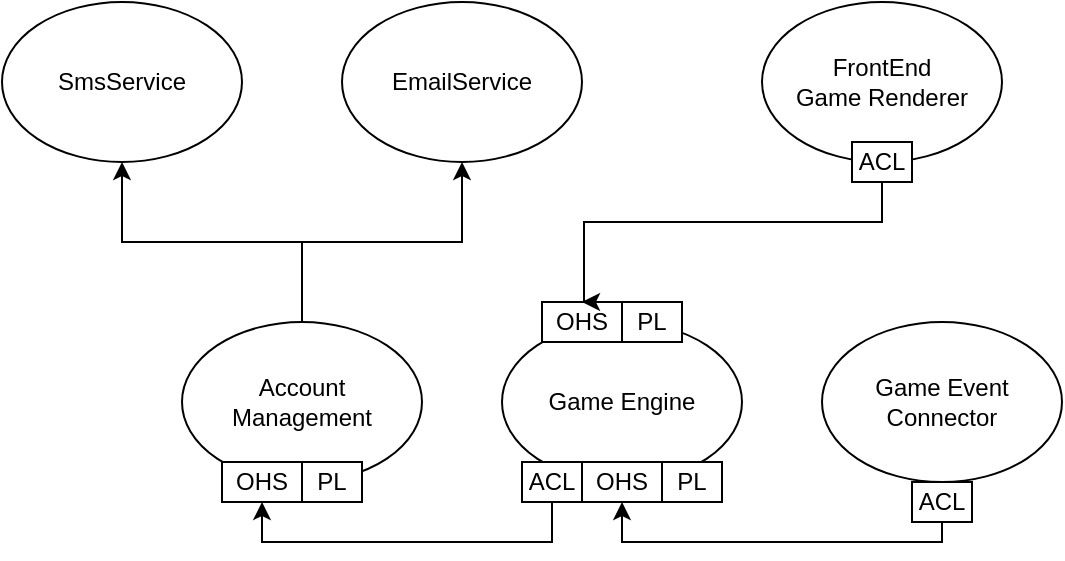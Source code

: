 <mxfile version="24.7.17" pages="4">
  <diagram name="DDD-overview-bounded-contexts" id="goUiMdPC7PHkKRRTVRgu">
    <mxGraphModel dx="1434" dy="833" grid="1" gridSize="10" guides="1" tooltips="1" connect="1" arrows="1" fold="1" page="1" pageScale="1" pageWidth="827" pageHeight="1169" math="0" shadow="0">
      <root>
        <mxCell id="0" />
        <mxCell id="1" parent="0" />
        <mxCell id="7U_Aoutsx3ljGLBanGA5-4" style="edgeStyle=orthogonalEdgeStyle;rounded=0;orthogonalLoop=1;jettySize=auto;html=1;entryX=0.5;entryY=1;entryDx=0;entryDy=0;" parent="1" source="7U_Aoutsx3ljGLBanGA5-1" target="7U_Aoutsx3ljGLBanGA5-2" edge="1">
          <mxGeometry relative="1" as="geometry" />
        </mxCell>
        <mxCell id="7U_Aoutsx3ljGLBanGA5-5" style="edgeStyle=orthogonalEdgeStyle;rounded=0;orthogonalLoop=1;jettySize=auto;html=1;entryX=0.5;entryY=1;entryDx=0;entryDy=0;" parent="1" source="7U_Aoutsx3ljGLBanGA5-1" target="7U_Aoutsx3ljGLBanGA5-3" edge="1">
          <mxGeometry relative="1" as="geometry" />
        </mxCell>
        <mxCell id="7U_Aoutsx3ljGLBanGA5-1" value="Account&lt;br&gt;Management" style="ellipse;whiteSpace=wrap;html=1;" parent="1" vertex="1">
          <mxGeometry x="130" y="200" width="120" height="80" as="geometry" />
        </mxCell>
        <mxCell id="7U_Aoutsx3ljGLBanGA5-2" value="SmsService" style="ellipse;whiteSpace=wrap;html=1;" parent="1" vertex="1">
          <mxGeometry x="40" y="40" width="120" height="80" as="geometry" />
        </mxCell>
        <mxCell id="7U_Aoutsx3ljGLBanGA5-3" value="EmailService" style="ellipse;whiteSpace=wrap;html=1;" parent="1" vertex="1">
          <mxGeometry x="210" y="40" width="120" height="80" as="geometry" />
        </mxCell>
        <mxCell id="glbrfT2-4vd4sSGg6LkB-1" style="edgeStyle=orthogonalEdgeStyle;rounded=0;orthogonalLoop=1;jettySize=auto;html=1;entryX=0.5;entryY=1;entryDx=0;entryDy=0;exitX=0.5;exitY=1;exitDx=0;exitDy=0;" parent="1" source="glbrfT2-4vd4sSGg6LkB-2" target="glbrfT2-4vd4sSGg6LkB-10" edge="1">
          <mxGeometry relative="1" as="geometry">
            <mxPoint x="307.5" y="360" as="sourcePoint" />
            <mxPoint x="160" y="430" as="targetPoint" />
            <Array as="points">
              <mxPoint x="315" y="310" />
              <mxPoint x="170" y="310" />
            </Array>
          </mxGeometry>
        </mxCell>
        <mxCell id="rLzlEVhBtsfD8gslgZC5-1" value="Game Engine" style="ellipse;whiteSpace=wrap;html=1;" parent="1" vertex="1">
          <mxGeometry x="290" y="200" width="120" height="80" as="geometry" />
        </mxCell>
        <mxCell id="rLzlEVhBtsfD8gslgZC5-2" value="Game Event&lt;br&gt;Connector" style="ellipse;whiteSpace=wrap;html=1;" parent="1" vertex="1">
          <mxGeometry x="450" y="200" width="120" height="80" as="geometry" />
        </mxCell>
        <mxCell id="glbrfT2-4vd4sSGg6LkB-2" value="ACL" style="rounded=0;whiteSpace=wrap;html=1;" parent="1" vertex="1">
          <mxGeometry x="300" y="270" width="30" height="20" as="geometry" />
        </mxCell>
        <mxCell id="glbrfT2-4vd4sSGg6LkB-4" value="ACL" style="rounded=0;whiteSpace=wrap;html=1;" parent="1" vertex="1">
          <mxGeometry x="495" y="280" width="30" height="20" as="geometry" />
        </mxCell>
        <mxCell id="glbrfT2-4vd4sSGg6LkB-5" style="edgeStyle=orthogonalEdgeStyle;rounded=0;orthogonalLoop=1;jettySize=auto;html=1;entryX=0.5;entryY=1;entryDx=0;entryDy=0;exitX=0.5;exitY=1;exitDx=0;exitDy=0;" parent="1" source="glbrfT2-4vd4sSGg6LkB-4" target="glbrfT2-4vd4sSGg6LkB-8" edge="1">
          <mxGeometry relative="1" as="geometry">
            <mxPoint x="475" y="290" as="sourcePoint" />
            <mxPoint x="380" y="280" as="targetPoint" />
            <Array as="points">
              <mxPoint x="510" y="310" />
              <mxPoint x="350" y="310" />
            </Array>
          </mxGeometry>
        </mxCell>
        <mxCell id="glbrfT2-4vd4sSGg6LkB-6" value="OHS" style="rounded=0;whiteSpace=wrap;html=1;" parent="1" vertex="1">
          <mxGeometry x="310" y="190" width="40" height="20" as="geometry" />
        </mxCell>
        <mxCell id="glbrfT2-4vd4sSGg6LkB-7" value="PL" style="rounded=0;whiteSpace=wrap;html=1;" parent="1" vertex="1">
          <mxGeometry x="350" y="190" width="30" height="20" as="geometry" />
        </mxCell>
        <mxCell id="glbrfT2-4vd4sSGg6LkB-8" value="OHS" style="rounded=0;whiteSpace=wrap;html=1;" parent="1" vertex="1">
          <mxGeometry x="330" y="270" width="40" height="20" as="geometry" />
        </mxCell>
        <mxCell id="glbrfT2-4vd4sSGg6LkB-9" value="PL" style="rounded=0;whiteSpace=wrap;html=1;" parent="1" vertex="1">
          <mxGeometry x="370" y="270" width="30" height="20" as="geometry" />
        </mxCell>
        <mxCell id="glbrfT2-4vd4sSGg6LkB-10" value="OHS" style="rounded=0;whiteSpace=wrap;html=1;" parent="1" vertex="1">
          <mxGeometry x="150" y="270" width="40" height="20" as="geometry" />
        </mxCell>
        <mxCell id="glbrfT2-4vd4sSGg6LkB-11" value="PL" style="rounded=0;whiteSpace=wrap;html=1;" parent="1" vertex="1">
          <mxGeometry x="190" y="270" width="30" height="20" as="geometry" />
        </mxCell>
        <mxCell id="glbrfT2-4vd4sSGg6LkB-12" value="FrontEnd&lt;br&gt;Game Renderer" style="ellipse;whiteSpace=wrap;html=1;" parent="1" vertex="1">
          <mxGeometry x="420" y="40" width="120" height="80" as="geometry" />
        </mxCell>
        <mxCell id="glbrfT2-4vd4sSGg6LkB-14" style="edgeStyle=orthogonalEdgeStyle;rounded=0;orthogonalLoop=1;jettySize=auto;html=1;exitX=0.5;exitY=1;exitDx=0;exitDy=0;entryX=0.5;entryY=0;entryDx=0;entryDy=0;" parent="1" source="glbrfT2-4vd4sSGg6LkB-13" target="glbrfT2-4vd4sSGg6LkB-6" edge="1">
          <mxGeometry relative="1" as="geometry">
            <mxPoint x="465" y="150" as="sourcePoint" />
            <mxPoint x="360" y="170" as="targetPoint" />
            <Array as="points">
              <mxPoint x="480" y="150" />
              <mxPoint x="331" y="150" />
            </Array>
          </mxGeometry>
        </mxCell>
        <mxCell id="glbrfT2-4vd4sSGg6LkB-13" value="ACL" style="rounded=0;whiteSpace=wrap;html=1;" parent="1" vertex="1">
          <mxGeometry x="465" y="110" width="30" height="20" as="geometry" />
        </mxCell>
      </root>
    </mxGraphModel>
  </diagram>
  <diagram id="xeXEV_60i3j0tIlb0DTC" name="Solution Neutral Design">
    <mxGraphModel dx="1434" dy="833" grid="1" gridSize="10" guides="1" tooltips="1" connect="1" arrows="1" fold="1" page="1" pageScale="1" pageWidth="827" pageHeight="1169" math="0" shadow="0">
      <root>
        <mxCell id="0" />
        <mxCell id="1" parent="0" />
        <mxCell id="JCZ9V0F-4k6K4nYqw1Rc-1" value="Playing&lt;div&gt;Game&lt;/div&gt;" style="ellipse;whiteSpace=wrap;html=1;" vertex="1" parent="1">
          <mxGeometry x="40" y="200" width="120" height="80" as="geometry" />
        </mxCell>
        <mxCell id="JCZ9V0F-4k6K4nYqw1Rc-2" value="User" style="rounded=0;whiteSpace=wrap;html=1;" vertex="1" parent="1">
          <mxGeometry x="40" y="40" width="120" height="60" as="geometry" />
        </mxCell>
        <mxCell id="JCZ9V0F-4k6K4nYqw1Rc-3" value="" style="shape=flexArrow;endArrow=classic;startArrow=classic;html=1;rounded=0;" edge="1" parent="1">
          <mxGeometry width="100" height="100" relative="1" as="geometry">
            <mxPoint x="99.5" y="190" as="sourcePoint" />
            <mxPoint x="99.5" y="120" as="targetPoint" />
          </mxGeometry>
        </mxCell>
        <mxCell id="JCZ9V0F-4k6K4nYqw1Rc-6" style="edgeStyle=orthogonalEdgeStyle;rounded=0;orthogonalLoop=1;jettySize=auto;html=1;entryX=1;entryY=0.5;entryDx=0;entryDy=0;endArrow=none;endFill=0;" edge="1" parent="1" source="JCZ9V0F-4k6K4nYqw1Rc-4" target="JCZ9V0F-4k6K4nYqw1Rc-1">
          <mxGeometry relative="1" as="geometry" />
        </mxCell>
        <mxCell id="JCZ9V0F-4k6K4nYqw1Rc-10" style="edgeStyle=orthogonalEdgeStyle;rounded=0;orthogonalLoop=1;jettySize=auto;html=1;entryX=0;entryY=0.5;entryDx=0;entryDy=0;endArrow=none;endFill=0;" edge="1" parent="1" source="JCZ9V0F-4k6K4nYqw1Rc-4" target="JCZ9V0F-4k6K4nYqw1Rc-9">
          <mxGeometry relative="1" as="geometry" />
        </mxCell>
        <mxCell id="JCZ9V0F-4k6K4nYqw1Rc-12" style="edgeStyle=orthogonalEdgeStyle;rounded=0;orthogonalLoop=1;jettySize=auto;html=1;entryX=0;entryY=0.5;entryDx=0;entryDy=0;endArrow=none;endFill=0;" edge="1" parent="1" source="JCZ9V0F-4k6K4nYqw1Rc-4" target="JCZ9V0F-4k6K4nYqw1Rc-11">
          <mxGeometry relative="1" as="geometry">
            <Array as="points">
              <mxPoint x="270" y="380" />
            </Array>
          </mxGeometry>
        </mxCell>
        <mxCell id="JCZ9V0F-4k6K4nYqw1Rc-4" value="" style="triangle;whiteSpace=wrap;html=1;direction=north;" vertex="1" parent="1">
          <mxGeometry x="250" y="220" width="40" height="40" as="geometry" />
        </mxCell>
        <mxCell id="JCZ9V0F-4k6K4nYqw1Rc-7" value="Human" style="rounded=0;whiteSpace=wrap;html=1;" vertex="1" parent="1">
          <mxGeometry x="380" y="40" width="120" height="60" as="geometry" />
        </mxCell>
        <mxCell id="JCZ9V0F-4k6K4nYqw1Rc-8" value="" style="shape=flexArrow;endArrow=classic;startArrow=classic;html=1;rounded=0;" edge="1" parent="1">
          <mxGeometry width="100" height="100" relative="1" as="geometry">
            <mxPoint x="439.5" y="190" as="sourcePoint" />
            <mxPoint x="439.5" y="120" as="targetPoint" />
          </mxGeometry>
        </mxCell>
        <mxCell id="JCZ9V0F-4k6K4nYqw1Rc-9" value="Playing cards" style="ellipse;whiteSpace=wrap;html=1;" vertex="1" parent="1">
          <mxGeometry x="380" y="200" width="120" height="80" as="geometry" />
        </mxCell>
        <mxCell id="JCZ9V0F-4k6K4nYqw1Rc-11" value="Playing computer game" style="ellipse;whiteSpace=wrap;html=1;" vertex="1" parent="1">
          <mxGeometry x="380" y="340" width="120" height="80" as="geometry" />
        </mxCell>
        <mxCell id="JCZ9V0F-4k6K4nYqw1Rc-13" value="Account&lt;div&gt;Holder&lt;/div&gt;" style="rounded=0;whiteSpace=wrap;html=1;" vertex="1" parent="1">
          <mxGeometry x="660" y="40" width="120" height="60" as="geometry" />
        </mxCell>
        <mxCell id="JCZ9V0F-4k6K4nYqw1Rc-15" style="edgeStyle=orthogonalEdgeStyle;rounded=0;orthogonalLoop=1;jettySize=auto;html=1;entryX=1;entryY=0.5;entryDx=0;entryDy=0;endArrow=none;endFill=0;" edge="1" parent="1" source="JCZ9V0F-4k6K4nYqw1Rc-14" target="JCZ9V0F-4k6K4nYqw1Rc-11">
          <mxGeometry relative="1" as="geometry" />
        </mxCell>
        <mxCell id="JCZ9V0F-4k6K4nYqw1Rc-18" style="edgeStyle=orthogonalEdgeStyle;rounded=0;orthogonalLoop=1;jettySize=auto;html=1;entryX=0;entryY=0.5;entryDx=0;entryDy=0;endArrow=none;endFill=0;" edge="1" parent="1" source="JCZ9V0F-4k6K4nYqw1Rc-14" target="JCZ9V0F-4k6K4nYqw1Rc-17">
          <mxGeometry relative="1" as="geometry" />
        </mxCell>
        <mxCell id="JCZ9V0F-4k6K4nYqw1Rc-21" style="edgeStyle=orthogonalEdgeStyle;rounded=0;orthogonalLoop=1;jettySize=auto;html=1;entryX=0;entryY=0.5;entryDx=0;entryDy=0;endArrow=none;endFill=0;" edge="1" parent="1" source="JCZ9V0F-4k6K4nYqw1Rc-14" target="JCZ9V0F-4k6K4nYqw1Rc-19">
          <mxGeometry relative="1" as="geometry">
            <Array as="points">
              <mxPoint x="580" y="520" />
            </Array>
          </mxGeometry>
        </mxCell>
        <mxCell id="JCZ9V0F-4k6K4nYqw1Rc-14" value="" style="triangle;whiteSpace=wrap;html=1;direction=north;" vertex="1" parent="1">
          <mxGeometry x="560" y="360" width="40" height="40" as="geometry" />
        </mxCell>
        <mxCell id="JCZ9V0F-4k6K4nYqw1Rc-16" value="" style="shape=flexArrow;endArrow=classic;startArrow=classic;html=1;rounded=0;" edge="1" parent="1">
          <mxGeometry width="100" height="100" relative="1" as="geometry">
            <mxPoint x="720" y="320" as="sourcePoint" />
            <mxPoint x="719.5" y="120" as="targetPoint" />
          </mxGeometry>
        </mxCell>
        <mxCell id="JCZ9V0F-4k6K4nYqw1Rc-17" value="Checking status&lt;div&gt;of player in game&lt;/div&gt;" style="ellipse;whiteSpace=wrap;html=1;" vertex="1" parent="1">
          <mxGeometry x="660" y="340" width="120" height="80" as="geometry" />
        </mxCell>
        <mxCell id="JCZ9V0F-4k6K4nYqw1Rc-19" value="interacting with&lt;div&gt;game interface&lt;/div&gt;&lt;div&gt;to change state&lt;/div&gt;" style="ellipse;whiteSpace=wrap;html=1;" vertex="1" parent="1">
          <mxGeometry x="660" y="480" width="120" height="80" as="geometry" />
        </mxCell>
        <mxCell id="LxkICMUODwGi4CqgxYuj-1" value="Playing&lt;div&gt;Game&lt;/div&gt;" style="ellipse;whiteSpace=wrap;html=1;" vertex="1" parent="1">
          <mxGeometry x="40" y="200" width="120" height="80" as="geometry" />
        </mxCell>
        <mxCell id="LxkICMUODwGi4CqgxYuj-2" value="User" style="rounded=0;whiteSpace=wrap;html=1;" vertex="1" parent="1">
          <mxGeometry x="40" y="40" width="120" height="60" as="geometry" />
        </mxCell>
        <mxCell id="LxkICMUODwGi4CqgxYuj-3" value="" style="shape=flexArrow;endArrow=classic;startArrow=classic;html=1;rounded=0;" edge="1" parent="1">
          <mxGeometry width="100" height="100" relative="1" as="geometry">
            <mxPoint x="99.5" y="190" as="sourcePoint" />
            <mxPoint x="99.5" y="120" as="targetPoint" />
          </mxGeometry>
        </mxCell>
        <mxCell id="LxkICMUODwGi4CqgxYuj-4" style="edgeStyle=orthogonalEdgeStyle;rounded=0;orthogonalLoop=1;jettySize=auto;html=1;entryX=1;entryY=0.5;entryDx=0;entryDy=0;endArrow=none;endFill=0;" edge="1" parent="1" source="LxkICMUODwGi4CqgxYuj-7" target="LxkICMUODwGi4CqgxYuj-1">
          <mxGeometry relative="1" as="geometry" />
        </mxCell>
        <mxCell id="LxkICMUODwGi4CqgxYuj-5" style="edgeStyle=orthogonalEdgeStyle;rounded=0;orthogonalLoop=1;jettySize=auto;html=1;entryX=0;entryY=0.5;entryDx=0;entryDy=0;endArrow=none;endFill=0;" edge="1" parent="1" source="LxkICMUODwGi4CqgxYuj-7" target="LxkICMUODwGi4CqgxYuj-10">
          <mxGeometry relative="1" as="geometry" />
        </mxCell>
        <mxCell id="LxkICMUODwGi4CqgxYuj-6" style="edgeStyle=orthogonalEdgeStyle;rounded=0;orthogonalLoop=1;jettySize=auto;html=1;entryX=0;entryY=0.5;entryDx=0;entryDy=0;endArrow=none;endFill=0;" edge="1" parent="1" source="LxkICMUODwGi4CqgxYuj-7" target="LxkICMUODwGi4CqgxYuj-11">
          <mxGeometry relative="1" as="geometry">
            <Array as="points">
              <mxPoint x="270" y="380" />
            </Array>
          </mxGeometry>
        </mxCell>
        <mxCell id="LxkICMUODwGi4CqgxYuj-7" value="" style="triangle;whiteSpace=wrap;html=1;direction=north;" vertex="1" parent="1">
          <mxGeometry x="250" y="220" width="40" height="40" as="geometry" />
        </mxCell>
        <mxCell id="LxkICMUODwGi4CqgxYuj-8" value="Human" style="rounded=0;whiteSpace=wrap;html=1;" vertex="1" parent="1">
          <mxGeometry x="380" y="40" width="120" height="60" as="geometry" />
        </mxCell>
        <mxCell id="LxkICMUODwGi4CqgxYuj-9" value="" style="shape=flexArrow;endArrow=classic;startArrow=classic;html=1;rounded=0;" edge="1" parent="1">
          <mxGeometry width="100" height="100" relative="1" as="geometry">
            <mxPoint x="439.5" y="190" as="sourcePoint" />
            <mxPoint x="439.5" y="120" as="targetPoint" />
          </mxGeometry>
        </mxCell>
        <mxCell id="LxkICMUODwGi4CqgxYuj-10" value="Playing cards" style="ellipse;whiteSpace=wrap;html=1;" vertex="1" parent="1">
          <mxGeometry x="380" y="200" width="120" height="80" as="geometry" />
        </mxCell>
        <mxCell id="LxkICMUODwGi4CqgxYuj-11" value="Playing computer game" style="ellipse;whiteSpace=wrap;html=1;" vertex="1" parent="1">
          <mxGeometry x="380" y="340" width="120" height="80" as="geometry" />
        </mxCell>
        <mxCell id="LxkICMUODwGi4CqgxYuj-12" value="Account&lt;div&gt;Holder&lt;/div&gt;" style="rounded=0;whiteSpace=wrap;html=1;" vertex="1" parent="1">
          <mxGeometry x="660" y="40" width="120" height="60" as="geometry" />
        </mxCell>
        <mxCell id="LxkICMUODwGi4CqgxYuj-13" style="edgeStyle=orthogonalEdgeStyle;rounded=0;orthogonalLoop=1;jettySize=auto;html=1;entryX=1;entryY=0.5;entryDx=0;entryDy=0;endArrow=none;endFill=0;" edge="1" parent="1" source="LxkICMUODwGi4CqgxYuj-16" target="LxkICMUODwGi4CqgxYuj-11">
          <mxGeometry relative="1" as="geometry" />
        </mxCell>
        <mxCell id="LxkICMUODwGi4CqgxYuj-14" style="edgeStyle=orthogonalEdgeStyle;rounded=0;orthogonalLoop=1;jettySize=auto;html=1;entryX=0;entryY=0.5;entryDx=0;entryDy=0;endArrow=none;endFill=0;" edge="1" parent="1" source="LxkICMUODwGi4CqgxYuj-16" target="LxkICMUODwGi4CqgxYuj-19">
          <mxGeometry relative="1" as="geometry" />
        </mxCell>
        <mxCell id="LxkICMUODwGi4CqgxYuj-15" style="edgeStyle=orthogonalEdgeStyle;rounded=0;orthogonalLoop=1;jettySize=auto;html=1;entryX=0;entryY=0.5;entryDx=0;entryDy=0;endArrow=none;endFill=0;" edge="1" parent="1" source="LxkICMUODwGi4CqgxYuj-16" target="LxkICMUODwGi4CqgxYuj-20">
          <mxGeometry relative="1" as="geometry">
            <Array as="points">
              <mxPoint x="580" y="520" />
            </Array>
          </mxGeometry>
        </mxCell>
        <mxCell id="LxkICMUODwGi4CqgxYuj-16" value="" style="triangle;whiteSpace=wrap;html=1;direction=north;" vertex="1" parent="1">
          <mxGeometry x="560" y="360" width="40" height="40" as="geometry" />
        </mxCell>
        <mxCell id="LxkICMUODwGi4CqgxYuj-17" value="" style="shape=flexArrow;endArrow=classic;startArrow=classic;html=1;rounded=0;" edge="1" parent="1">
          <mxGeometry width="100" height="100" relative="1" as="geometry">
            <mxPoint x="720" y="320" as="sourcePoint" />
            <mxPoint x="719.5" y="120" as="targetPoint" />
          </mxGeometry>
        </mxCell>
        <mxCell id="LxkICMUODwGi4CqgxYuj-18" style="edgeStyle=orthogonalEdgeStyle;rounded=0;orthogonalLoop=1;jettySize=auto;html=1;entryX=0.5;entryY=0;entryDx=0;entryDy=0;endArrow=none;endFill=0;" edge="1" parent="1" source="LxkICMUODwGi4CqgxYuj-19" target="LxkICMUODwGi4CqgxYuj-25">
          <mxGeometry relative="1" as="geometry" />
        </mxCell>
        <mxCell id="LxkICMUODwGi4CqgxYuj-19" value="Checking status&lt;div&gt;of player in game&lt;/div&gt;" style="ellipse;whiteSpace=wrap;html=1;" vertex="1" parent="1">
          <mxGeometry x="660" y="340" width="120" height="80" as="geometry" />
        </mxCell>
        <mxCell id="LxkICMUODwGi4CqgxYuj-20" value="interacting with&lt;div&gt;game interface&lt;/div&gt;&lt;div&gt;to change state&lt;/div&gt;" style="ellipse;whiteSpace=wrap;html=1;" vertex="1" parent="1">
          <mxGeometry x="660" y="480" width="120" height="80" as="geometry" />
        </mxCell>
        <mxCell id="LxkICMUODwGi4CqgxYuj-21" value="Active Logged&lt;div&gt;In user&lt;/div&gt;" style="rounded=0;whiteSpace=wrap;html=1;" vertex="1" parent="1">
          <mxGeometry x="980" y="40" width="120" height="60" as="geometry" />
        </mxCell>
        <mxCell id="LxkICMUODwGi4CqgxYuj-22" style="edgeStyle=orthogonalEdgeStyle;rounded=0;orthogonalLoop=1;jettySize=auto;html=1;entryX=0;entryY=0.5;entryDx=0;entryDy=0;endArrow=none;endFill=0;" edge="1" parent="1" source="LxkICMUODwGi4CqgxYuj-25" target="LxkICMUODwGi4CqgxYuj-26">
          <mxGeometry relative="1" as="geometry" />
        </mxCell>
        <mxCell id="LxkICMUODwGi4CqgxYuj-23" style="edgeStyle=orthogonalEdgeStyle;rounded=0;orthogonalLoop=1;jettySize=auto;html=1;entryX=0;entryY=0.5;entryDx=0;entryDy=0;endArrow=none;endFill=0;" edge="1" parent="1" source="LxkICMUODwGi4CqgxYuj-25" target="LxkICMUODwGi4CqgxYuj-27">
          <mxGeometry relative="1" as="geometry">
            <Array as="points">
              <mxPoint x="880" y="520" />
            </Array>
          </mxGeometry>
        </mxCell>
        <mxCell id="LxkICMUODwGi4CqgxYuj-24" style="edgeStyle=orthogonalEdgeStyle;rounded=0;orthogonalLoop=1;jettySize=auto;html=1;entryX=0;entryY=0.5;entryDx=0;entryDy=0;endArrow=none;endFill=0;" edge="1" parent="1" source="LxkICMUODwGi4CqgxYuj-25" target="LxkICMUODwGi4CqgxYuj-28">
          <mxGeometry relative="1" as="geometry">
            <Array as="points">
              <mxPoint x="880" y="660" />
            </Array>
          </mxGeometry>
        </mxCell>
        <mxCell id="LxkICMUODwGi4CqgxYuj-25" value="" style="triangle;whiteSpace=wrap;html=1;direction=north;" vertex="1" parent="1">
          <mxGeometry x="860" y="360" width="40" height="40" as="geometry" />
        </mxCell>
        <mxCell id="LxkICMUODwGi4CqgxYuj-26" value="Using CLI:&lt;br&gt;Render Text output" style="ellipse;whiteSpace=wrap;html=1;" vertex="1" parent="1">
          <mxGeometry x="980" y="340" width="120" height="80" as="geometry" />
        </mxCell>
        <mxCell id="LxkICMUODwGi4CqgxYuj-27" value="Using an HTML&lt;br&gt;Web Page&lt;br&gt;In Browser" style="ellipse;whiteSpace=wrap;html=1;" vertex="1" parent="1">
          <mxGeometry x="980" y="480" width="120" height="80" as="geometry" />
        </mxCell>
        <mxCell id="LxkICMUODwGi4CqgxYuj-28" value="Using a OS native&lt;div&gt;Aopplication using a&lt;/div&gt;&lt;div&gt;3D lib like&lt;/div&gt;&lt;div&gt;OpenGL&lt;/div&gt;" style="ellipse;whiteSpace=wrap;html=1;" vertex="1" parent="1">
          <mxGeometry x="980" y="620" width="120" height="80" as="geometry" />
        </mxCell>
        <mxCell id="LxkICMUODwGi4CqgxYuj-29" value="" style="shape=flexArrow;endArrow=classic;startArrow=classic;html=1;rounded=0;" edge="1" parent="1">
          <mxGeometry width="100" height="100" relative="1" as="geometry">
            <mxPoint x="1040" y="320" as="sourcePoint" />
            <mxPoint x="1039.5" y="120" as="targetPoint" />
          </mxGeometry>
        </mxCell>
      </root>
    </mxGraphModel>
  </diagram>
  <diagram id="E2XYBd-5oK4TP7s_cW0B" name="Forms">
    <mxGraphModel dx="1434" dy="833" grid="1" gridSize="10" guides="1" tooltips="1" connect="1" arrows="1" fold="1" page="1" pageScale="1" pageWidth="827" pageHeight="1169" math="0" shadow="0">
      <root>
        <mxCell id="0" />
        <mxCell id="1" parent="0" />
        <mxCell id="VclQ5upl3Tk9hNnYVeK7-17" value="" style="rounded=1;whiteSpace=wrap;html=1;strokeColor=#37cd23;strokeWidth=5;" vertex="1" parent="1">
          <mxGeometry x="630" y="340" width="110" height="40" as="geometry" />
        </mxCell>
        <mxCell id="VclQ5upl3Tk9hNnYVeK7-1" value="" style="rounded=1;whiteSpace=wrap;html=1;strokeColor=#37cd23;strokeWidth=5;" vertex="1" parent="1">
          <mxGeometry x="190" y="300" width="180" height="120" as="geometry" />
        </mxCell>
        <mxCell id="5l3C-daDxbwIM2Wg2fjy-12" value="Account&lt;div&gt;Holder&lt;/div&gt;" style="rounded=0;whiteSpace=wrap;html=1;" vertex="1" parent="1">
          <mxGeometry x="20" y="20" width="120" height="60" as="geometry" />
        </mxCell>
        <mxCell id="5l3C-daDxbwIM2Wg2fjy-17" value="" style="shape=flexArrow;endArrow=classic;startArrow=classic;html=1;rounded=0;" edge="1" parent="1">
          <mxGeometry width="100" height="100" relative="1" as="geometry">
            <mxPoint x="80" y="170" as="sourcePoint" />
            <mxPoint x="79.5" y="100" as="targetPoint" />
          </mxGeometry>
        </mxCell>
        <mxCell id="5l3C-daDxbwIM2Wg2fjy-22" style="edgeStyle=orthogonalEdgeStyle;rounded=0;orthogonalLoop=1;jettySize=auto;html=1;entryX=0.5;entryY=0;entryDx=0;entryDy=0;endArrow=none;endFill=0;" edge="1" parent="1" source="5l3C-daDxbwIM2Wg2fjy-18" target="5l3C-daDxbwIM2Wg2fjy-21">
          <mxGeometry relative="1" as="geometry" />
        </mxCell>
        <mxCell id="5l3C-daDxbwIM2Wg2fjy-18" value="Checking status&lt;div&gt;of player in game&lt;/div&gt;" style="ellipse;whiteSpace=wrap;html=1;" vertex="1" parent="1">
          <mxGeometry x="20" y="180" width="120" height="80" as="geometry" />
        </mxCell>
        <mxCell id="5l3C-daDxbwIM2Wg2fjy-20" value="Active Logged&lt;div&gt;In user&lt;/div&gt;" style="rounded=0;whiteSpace=wrap;html=1;" vertex="1" parent="1">
          <mxGeometry x="220" y="20" width="120" height="60" as="geometry" />
        </mxCell>
        <mxCell id="5l3C-daDxbwIM2Wg2fjy-24" style="edgeStyle=orthogonalEdgeStyle;rounded=0;orthogonalLoop=1;jettySize=auto;html=1;entryX=0;entryY=0.5;entryDx=0;entryDy=0;endArrow=none;endFill=0;" edge="1" parent="1" source="5l3C-daDxbwIM2Wg2fjy-21" target="5l3C-daDxbwIM2Wg2fjy-23">
          <mxGeometry relative="1" as="geometry" />
        </mxCell>
        <mxCell id="5l3C-daDxbwIM2Wg2fjy-26" style="edgeStyle=orthogonalEdgeStyle;rounded=0;orthogonalLoop=1;jettySize=auto;html=1;entryX=0;entryY=0.5;entryDx=0;entryDy=0;endArrow=none;endFill=0;" edge="1" parent="1" source="5l3C-daDxbwIM2Wg2fjy-21" target="5l3C-daDxbwIM2Wg2fjy-25">
          <mxGeometry relative="1" as="geometry">
            <Array as="points">
              <mxPoint x="170" y="360" />
            </Array>
          </mxGeometry>
        </mxCell>
        <mxCell id="5l3C-daDxbwIM2Wg2fjy-28" style="edgeStyle=orthogonalEdgeStyle;rounded=0;orthogonalLoop=1;jettySize=auto;html=1;entryX=0;entryY=0.5;entryDx=0;entryDy=0;endArrow=none;endFill=0;" edge="1" parent="1" source="5l3C-daDxbwIM2Wg2fjy-21" target="5l3C-daDxbwIM2Wg2fjy-27">
          <mxGeometry relative="1" as="geometry">
            <Array as="points">
              <mxPoint x="170" y="500" />
            </Array>
          </mxGeometry>
        </mxCell>
        <mxCell id="5l3C-daDxbwIM2Wg2fjy-21" value="" style="triangle;whiteSpace=wrap;html=1;direction=north;" vertex="1" parent="1">
          <mxGeometry x="150" y="200" width="40" height="40" as="geometry" />
        </mxCell>
        <mxCell id="5l3C-daDxbwIM2Wg2fjy-23" value="Using CLI:&lt;br&gt;Render Text output" style="ellipse;whiteSpace=wrap;html=1;" vertex="1" parent="1">
          <mxGeometry x="220" y="180" width="120" height="80" as="geometry" />
        </mxCell>
        <mxCell id="5l3C-daDxbwIM2Wg2fjy-25" value="Using an HTML&lt;br&gt;Web Page&lt;br&gt;In Browser" style="ellipse;whiteSpace=wrap;html=1;" vertex="1" parent="1">
          <mxGeometry x="220" y="320" width="120" height="80" as="geometry" />
        </mxCell>
        <mxCell id="5l3C-daDxbwIM2Wg2fjy-27" value="Using a OS native&lt;div&gt;Aopplication using a&lt;/div&gt;&lt;div&gt;3D lib like&lt;/div&gt;&lt;div&gt;OpenGL&lt;/div&gt;" style="ellipse;whiteSpace=wrap;html=1;" vertex="1" parent="1">
          <mxGeometry x="220" y="460" width="120" height="80" as="geometry" />
        </mxCell>
        <mxCell id="5l3C-daDxbwIM2Wg2fjy-29" value="" style="shape=flexArrow;endArrow=classic;startArrow=classic;html=1;rounded=0;" edge="1" parent="1">
          <mxGeometry width="100" height="100" relative="1" as="geometry">
            <mxPoint x="280" y="170" as="sourcePoint" />
            <mxPoint x="279.5" y="100" as="targetPoint" />
          </mxGeometry>
        </mxCell>
        <mxCell id="VclQ5upl3Tk9hNnYVeK7-3" style="edgeStyle=orthogonalEdgeStyle;rounded=0;orthogonalLoop=1;jettySize=auto;html=1;entryX=1;entryY=0.5;entryDx=0;entryDy=0;endArrow=circle;endFill=0;" edge="1" parent="1" source="VclQ5upl3Tk9hNnYVeK7-2" target="5l3C-daDxbwIM2Wg2fjy-27">
          <mxGeometry relative="1" as="geometry" />
        </mxCell>
        <mxCell id="VclQ5upl3Tk9hNnYVeK7-2" value="WIN32 API&lt;br&gt;+&lt;div&gt;OpenGL&lt;/div&gt;&lt;div&gt;in&lt;/div&gt;&lt;div&gt;C++&lt;/div&gt;" style="rounded=0;whiteSpace=wrap;html=1;" vertex="1" parent="1">
          <mxGeometry x="430" y="450" width="120" height="100" as="geometry" />
        </mxCell>
        <mxCell id="VclQ5upl3Tk9hNnYVeK7-6" style="edgeStyle=orthogonalEdgeStyle;rounded=0;orthogonalLoop=1;jettySize=auto;html=1;entryX=1;entryY=0.5;entryDx=0;entryDy=0;endArrow=circle;endFill=0;" edge="1" parent="1" source="VclQ5upl3Tk9hNnYVeK7-5" target="5l3C-daDxbwIM2Wg2fjy-25">
          <mxGeometry relative="1" as="geometry" />
        </mxCell>
        <mxCell id="VclQ5upl3Tk9hNnYVeK7-5" value="HTML file&lt;div&gt;on&lt;/div&gt;&lt;div&gt;HTTP webserver&lt;/div&gt;" style="rounded=0;whiteSpace=wrap;html=1;" vertex="1" parent="1">
          <mxGeometry x="430" y="330" width="120" height="60" as="geometry" />
        </mxCell>
        <mxCell id="VclQ5upl3Tk9hNnYVeK7-7" value="Java library&lt;div&gt;with Terminal&lt;/div&gt;&lt;div&gt;output&lt;/div&gt;&lt;div&gt;lines of code&lt;/div&gt;" style="rounded=0;whiteSpace=wrap;html=1;" vertex="1" parent="1">
          <mxGeometry x="430" y="190" width="120" height="60" as="geometry" />
        </mxCell>
        <mxCell id="VclQ5upl3Tk9hNnYVeK7-8" style="edgeStyle=orthogonalEdgeStyle;rounded=0;orthogonalLoop=1;jettySize=auto;html=1;entryX=1;entryY=0.5;entryDx=0;entryDy=0;endArrow=circle;endFill=0;exitX=0;exitY=0.5;exitDx=0;exitDy=0;" edge="1" parent="1" source="VclQ5upl3Tk9hNnYVeK7-7" target="5l3C-daDxbwIM2Wg2fjy-23">
          <mxGeometry relative="1" as="geometry">
            <mxPoint x="430" y="250" as="sourcePoint" />
            <mxPoint x="340" y="250" as="targetPoint" />
          </mxGeometry>
        </mxCell>
        <mxCell id="VclQ5upl3Tk9hNnYVeK7-10" style="edgeStyle=orthogonalEdgeStyle;rounded=0;orthogonalLoop=1;jettySize=auto;html=1;entryX=1;entryY=0.5;entryDx=0;entryDy=0;endArrow=none;endFill=0;" edge="1" parent="1" source="VclQ5upl3Tk9hNnYVeK7-9" target="VclQ5upl3Tk9hNnYVeK7-5">
          <mxGeometry relative="1" as="geometry" />
        </mxCell>
        <mxCell id="VclQ5upl3Tk9hNnYVeK7-14" style="edgeStyle=orthogonalEdgeStyle;rounded=0;orthogonalLoop=1;jettySize=auto;html=1;entryX=0;entryY=0.5;entryDx=0;entryDy=0;" edge="1" parent="1" source="VclQ5upl3Tk9hNnYVeK7-9" target="VclQ5upl3Tk9hNnYVeK7-11">
          <mxGeometry relative="1" as="geometry">
            <Array as="points">
              <mxPoint x="620" y="360" />
              <mxPoint x="620" y="315" />
            </Array>
          </mxGeometry>
        </mxCell>
        <mxCell id="VclQ5upl3Tk9hNnYVeK7-15" style="edgeStyle=orthogonalEdgeStyle;rounded=0;orthogonalLoop=1;jettySize=auto;html=1;entryX=0;entryY=0.5;entryDx=0;entryDy=0;" edge="1" parent="1" source="VclQ5upl3Tk9hNnYVeK7-9" target="VclQ5upl3Tk9hNnYVeK7-12">
          <mxGeometry relative="1" as="geometry" />
        </mxCell>
        <mxCell id="VclQ5upl3Tk9hNnYVeK7-16" style="edgeStyle=orthogonalEdgeStyle;rounded=0;orthogonalLoop=1;jettySize=auto;html=1;entryX=0;entryY=0.5;entryDx=0;entryDy=0;" edge="1" parent="1" source="VclQ5upl3Tk9hNnYVeK7-9" target="VclQ5upl3Tk9hNnYVeK7-13">
          <mxGeometry relative="1" as="geometry">
            <Array as="points">
              <mxPoint x="620" y="360" />
              <mxPoint x="620" y="420" />
            </Array>
          </mxGeometry>
        </mxCell>
        <mxCell id="VclQ5upl3Tk9hNnYVeK7-9" value="" style="triangle;whiteSpace=wrap;html=1;direction=north;" vertex="1" parent="1">
          <mxGeometry x="570" y="340" width="40" height="40" as="geometry" />
        </mxCell>
        <mxCell id="VclQ5upl3Tk9hNnYVeK7-11" value="VueJS" style="rounded=0;whiteSpace=wrap;html=1;" vertex="1" parent="1">
          <mxGeometry x="640" y="300" width="90" height="30" as="geometry" />
        </mxCell>
        <mxCell id="VclQ5upl3Tk9hNnYVeK7-12" value="ReactJS" style="rounded=0;whiteSpace=wrap;html=1;" vertex="1" parent="1">
          <mxGeometry x="640" y="345" width="90" height="30" as="geometry" />
        </mxCell>
        <mxCell id="VclQ5upl3Tk9hNnYVeK7-13" value="Hardcore old&lt;div&gt;school JS en the &quot;DOM&quot;&lt;/div&gt;" style="rounded=0;whiteSpace=wrap;html=1;" vertex="1" parent="1">
          <mxGeometry x="640" y="390" width="90" height="60" as="geometry" />
        </mxCell>
      </root>
    </mxGraphModel>
  </diagram>
  <diagram id="KmZZY3ONImNzXH5vVLaE" name="system decomposition">
    <mxGraphModel dx="1434" dy="833" grid="1" gridSize="10" guides="1" tooltips="1" connect="1" arrows="1" fold="1" page="1" pageScale="1" pageWidth="827" pageHeight="1169" math="0" shadow="0">
      <root>
        <mxCell id="0" />
        <mxCell id="1" parent="0" />
        <mxCell id="38mYqrO919k9cQilsY_C-5" style="edgeStyle=orthogonalEdgeStyle;rounded=0;orthogonalLoop=1;jettySize=auto;html=1;entryX=0.5;entryY=0;entryDx=0;entryDy=0;endArrow=none;endFill=0;" edge="1" parent="1" source="38mYqrO919k9cQilsY_C-1" target="38mYqrO919k9cQilsY_C-2">
          <mxGeometry relative="1" as="geometry">
            <Array as="points">
              <mxPoint x="390" y="120" />
              <mxPoint x="70" y="120" />
            </Array>
          </mxGeometry>
        </mxCell>
        <mxCell id="pkpj_fSEoWDOIYypEB38-1" style="edgeStyle=orthogonalEdgeStyle;rounded=0;orthogonalLoop=1;jettySize=auto;html=1;endArrow=none;endFill=0;" edge="1" parent="1" source="38mYqrO919k9cQilsY_C-1" target="pkpj_fSEoWDOIYypEB38-2">
          <mxGeometry relative="1" as="geometry">
            <mxPoint x="680" y="140" as="targetPoint" />
            <Array as="points">
              <mxPoint x="390" y="120" />
              <mxPoint x="680" y="120" />
            </Array>
          </mxGeometry>
        </mxCell>
        <mxCell id="38mYqrO919k9cQilsY_C-1" value="BF Farm Simulator 9000&lt;br&gt;Software Application" style="rounded=0;whiteSpace=wrap;html=1;" vertex="1" parent="1">
          <mxGeometry x="310" y="40" width="160" height="60" as="geometry" />
        </mxCell>
        <mxCell id="pkpj_fSEoWDOIYypEB38-3" style="edgeStyle=orthogonalEdgeStyle;rounded=0;orthogonalLoop=1;jettySize=auto;html=1;endArrow=none;endFill=0;" edge="1" parent="1" source="38mYqrO919k9cQilsY_C-2" target="pkpj_fSEoWDOIYypEB38-4">
          <mxGeometry relative="1" as="geometry">
            <mxPoint x="60" y="290" as="targetPoint" />
            <Array as="points">
              <mxPoint x="30" y="250" />
            </Array>
          </mxGeometry>
        </mxCell>
        <mxCell id="38mYqrO919k9cQilsY_C-2" value="Account Manager" style="rounded=0;whiteSpace=wrap;html=1;" vertex="1" parent="1">
          <mxGeometry x="10" y="140" width="120" height="60" as="geometry" />
        </mxCell>
        <mxCell id="8TIJz6vj7sk-g8du-f22-1" value="Game Engine" style="rounded=0;whiteSpace=wrap;html=1;" vertex="1" parent="1">
          <mxGeometry x="340" y="140" width="120" height="60" as="geometry" />
        </mxCell>
        <mxCell id="8TIJz6vj7sk-g8du-f22-2" style="edgeStyle=orthogonalEdgeStyle;rounded=0;orthogonalLoop=1;jettySize=auto;html=1;entryX=0.5;entryY=0;entryDx=0;entryDy=0;endArrow=none;endFill=0;exitX=0.5;exitY=1;exitDx=0;exitDy=0;" edge="1" parent="1" source="38mYqrO919k9cQilsY_C-1" target="8TIJz6vj7sk-g8du-f22-1">
          <mxGeometry relative="1" as="geometry">
            <mxPoint x="480" y="340" as="sourcePoint" />
            <mxPoint x="160" y="380" as="targetPoint" />
            <Array as="points">
              <mxPoint x="390" y="120" />
              <mxPoint x="400" y="120" />
            </Array>
          </mxGeometry>
        </mxCell>
        <mxCell id="pkpj_fSEoWDOIYypEB38-2" value="Front end rendering" style="rounded=0;whiteSpace=wrap;html=1;" vertex="1" parent="1">
          <mxGeometry x="620" y="140" width="120" height="60" as="geometry" />
        </mxCell>
        <mxCell id="pkpj_fSEoWDOIYypEB38-4" value="Login API" style="rounded=0;whiteSpace=wrap;html=1;" vertex="1" parent="1">
          <mxGeometry x="50" y="230" width="90" height="30" as="geometry" />
        </mxCell>
        <mxCell id="pkpj_fSEoWDOIYypEB38-5" value="User Account Entity" style="rounded=0;whiteSpace=wrap;html=1;" vertex="1" parent="1">
          <mxGeometry x="50" y="290" width="120" height="60" as="geometry" />
        </mxCell>
        <mxCell id="pkpj_fSEoWDOIYypEB38-6" style="edgeStyle=orthogonalEdgeStyle;rounded=0;orthogonalLoop=1;jettySize=auto;html=1;endArrow=none;endFill=0;exitX=0.125;exitY=0.983;exitDx=0;exitDy=0;exitPerimeter=0;entryX=0;entryY=0.5;entryDx=0;entryDy=0;" edge="1" parent="1" target="pkpj_fSEoWDOIYypEB38-5">
          <mxGeometry relative="1" as="geometry">
            <mxPoint x="50" y="461.02" as="targetPoint" />
            <mxPoint x="5" y="200.0" as="sourcePoint" />
            <Array as="points">
              <mxPoint x="30" y="200" />
              <mxPoint x="30" y="320" />
            </Array>
          </mxGeometry>
        </mxCell>
        <mxCell id="pkpj_fSEoWDOIYypEB38-7" value="Calculator current situation" style="rounded=0;whiteSpace=wrap;html=1;" vertex="1" parent="1">
          <mxGeometry x="370" y="240" width="90" height="30" as="geometry" />
        </mxCell>
        <mxCell id="pkpj_fSEoWDOIYypEB38-8" value="Calculator new situation one step" style="rounded=0;whiteSpace=wrap;html=1;" vertex="1" parent="1">
          <mxGeometry x="370" y="300" width="110" height="50" as="geometry" />
        </mxCell>
        <mxCell id="pkpj_fSEoWDOIYypEB38-9" value="calculator chance wolf attacks" style="rounded=0;whiteSpace=wrap;html=1;" vertex="1" parent="1">
          <mxGeometry x="370" y="380" width="120" height="60" as="geometry" />
        </mxCell>
        <mxCell id="pkpj_fSEoWDOIYypEB38-10" style="edgeStyle=orthogonalEdgeStyle;rounded=0;orthogonalLoop=1;jettySize=auto;html=1;endArrow=none;endFill=0;entryX=0;entryY=0.5;entryDx=0;entryDy=0;exitX=0.092;exitY=1.017;exitDx=0;exitDy=0;exitPerimeter=0;" edge="1" parent="1" source="8TIJz6vj7sk-g8du-f22-1" target="pkpj_fSEoWDOIYypEB38-7">
          <mxGeometry relative="1" as="geometry">
            <mxPoint x="300" y="290" as="targetPoint" />
            <mxPoint x="280" y="240" as="sourcePoint" />
            <Array as="points">
              <mxPoint x="350" y="201" />
              <mxPoint x="350" y="255" />
            </Array>
          </mxGeometry>
        </mxCell>
        <mxCell id="pkpj_fSEoWDOIYypEB38-11" style="edgeStyle=orthogonalEdgeStyle;rounded=0;orthogonalLoop=1;jettySize=auto;html=1;endArrow=none;endFill=0;entryX=0;entryY=0.5;entryDx=0;entryDy=0;" edge="1" parent="1" target="pkpj_fSEoWDOIYypEB38-8">
          <mxGeometry relative="1" as="geometry">
            <mxPoint x="310" y="344" as="targetPoint" />
            <mxPoint x="350" y="200" as="sourcePoint" />
            <Array as="points">
              <mxPoint x="350" y="315" />
            </Array>
          </mxGeometry>
        </mxCell>
        <mxCell id="pkpj_fSEoWDOIYypEB38-12" style="edgeStyle=orthogonalEdgeStyle;rounded=0;orthogonalLoop=1;jettySize=auto;html=1;endArrow=none;endFill=0;entryX=0;entryY=0.333;entryDx=0;entryDy=0;entryPerimeter=0;" edge="1" parent="1" target="pkpj_fSEoWDOIYypEB38-9">
          <mxGeometry relative="1" as="geometry">
            <mxPoint x="370" y="400" as="targetPoint" />
            <mxPoint x="350" y="260" as="sourcePoint" />
            <Array as="points">
              <mxPoint x="350" y="390" />
            </Array>
          </mxGeometry>
        </mxCell>
        <mxCell id="pkpj_fSEoWDOIYypEB38-13" value="calculator chance wolf attacks" style="rounded=0;whiteSpace=wrap;html=1;" vertex="1" parent="1">
          <mxGeometry x="370" y="470" width="120" height="60" as="geometry" />
        </mxCell>
        <mxCell id="pkpj_fSEoWDOIYypEB38-14" style="edgeStyle=orthogonalEdgeStyle;rounded=0;orthogonalLoop=1;jettySize=auto;html=1;endArrow=none;endFill=0;entryX=0;entryY=0.5;entryDx=0;entryDy=0;" edge="1" parent="1" target="pkpj_fSEoWDOIYypEB38-13">
          <mxGeometry relative="1" as="geometry">
            <mxPoint x="340" y="520" as="targetPoint" />
            <mxPoint x="350" y="200" as="sourcePoint" />
            <Array as="points">
              <mxPoint x="350" y="500" />
            </Array>
          </mxGeometry>
        </mxCell>
        <mxCell id="pkpj_fSEoWDOIYypEB38-15" value="create board" style="rounded=0;whiteSpace=wrap;html=1;" vertex="1" parent="1">
          <mxGeometry x="650" y="280" width="90" height="30" as="geometry" />
        </mxCell>
        <mxCell id="pkpj_fSEoWDOIYypEB38-16" style="edgeStyle=orthogonalEdgeStyle;rounded=0;orthogonalLoop=1;jettySize=auto;html=1;endArrow=none;endFill=0;entryX=0;entryY=0.5;entryDx=0;entryDy=0;" edge="1" parent="1" target="pkpj_fSEoWDOIYypEB38-15">
          <mxGeometry relative="1" as="geometry">
            <mxPoint x="600" y="282" as="targetPoint" />
            <mxPoint x="630" y="200" as="sourcePoint" />
            <Array as="points">
              <mxPoint x="630" y="295" />
            </Array>
          </mxGeometry>
        </mxCell>
        <mxCell id="pkpj_fSEoWDOIYypEB38-17" value="retriever of current state" style="rounded=0;whiteSpace=wrap;html=1;" vertex="1" parent="1">
          <mxGeometry x="650" y="230" width="90" height="30" as="geometry" />
        </mxCell>
        <mxCell id="pkpj_fSEoWDOIYypEB38-18" style="edgeStyle=orthogonalEdgeStyle;rounded=0;orthogonalLoop=1;jettySize=auto;html=1;endArrow=none;endFill=0;entryX=0;entryY=0.5;entryDx=0;entryDy=0;" edge="1" parent="1" target="pkpj_fSEoWDOIYypEB38-17">
          <mxGeometry relative="1" as="geometry">
            <mxPoint x="650" y="305" as="targetPoint" />
            <mxPoint x="630" y="250" as="sourcePoint" />
            <Array as="points">
              <mxPoint x="630" y="245" />
            </Array>
          </mxGeometry>
        </mxCell>
      </root>
    </mxGraphModel>
  </diagram>
</mxfile>
